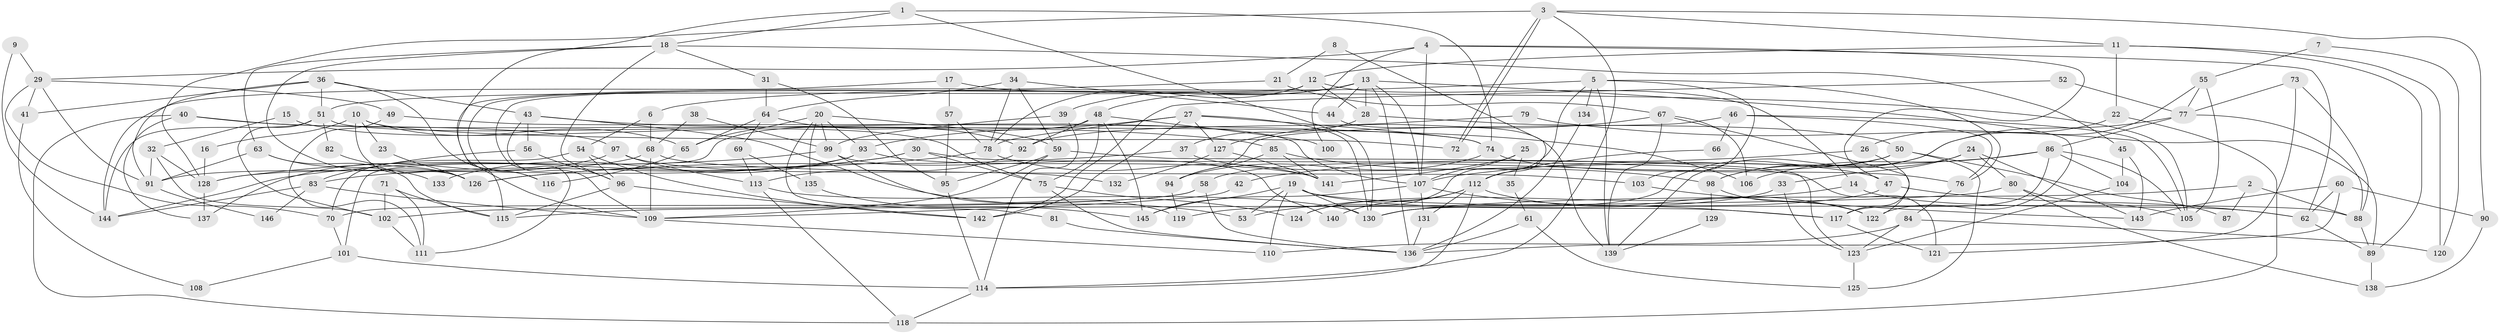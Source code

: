 // Generated by graph-tools (version 1.1) at 2025/02/03/09/25 03:02:13]
// undirected, 146 vertices, 292 edges
graph export_dot {
graph [start="1"]
  node [color=gray90,style=filled];
  1;
  2;
  3;
  4;
  5;
  6;
  7;
  8;
  9;
  10;
  11;
  12;
  13;
  14;
  15;
  16;
  17;
  18;
  19;
  20;
  21;
  22;
  23;
  24;
  25;
  26;
  27;
  28;
  29;
  30;
  31;
  32;
  33;
  34;
  35;
  36;
  37;
  38;
  39;
  40;
  41;
  42;
  43;
  44;
  45;
  46;
  47;
  48;
  49;
  50;
  51;
  52;
  53;
  54;
  55;
  56;
  57;
  58;
  59;
  60;
  61;
  62;
  63;
  64;
  65;
  66;
  67;
  68;
  69;
  70;
  71;
  72;
  73;
  74;
  75;
  76;
  77;
  78;
  79;
  80;
  81;
  82;
  83;
  84;
  85;
  86;
  87;
  88;
  89;
  90;
  91;
  92;
  93;
  94;
  95;
  96;
  97;
  98;
  99;
  100;
  101;
  102;
  103;
  104;
  105;
  106;
  107;
  108;
  109;
  110;
  111;
  112;
  113;
  114;
  115;
  116;
  117;
  118;
  119;
  120;
  121;
  122;
  123;
  124;
  125;
  126;
  127;
  128;
  129;
  130;
  131;
  132;
  133;
  134;
  135;
  136;
  137;
  138;
  139;
  140;
  141;
  142;
  143;
  144;
  145;
  146;
  1 -- 109;
  1 -- 18;
  1 -- 74;
  1 -- 130;
  2 -- 130;
  2 -- 88;
  2 -- 87;
  3 -- 72;
  3 -- 72;
  3 -- 128;
  3 -- 11;
  3 -- 90;
  3 -- 114;
  4 -- 47;
  4 -- 107;
  4 -- 29;
  4 -- 62;
  4 -- 100;
  5 -- 6;
  5 -- 76;
  5 -- 103;
  5 -- 124;
  5 -- 134;
  5 -- 139;
  6 -- 54;
  6 -- 68;
  7 -- 120;
  7 -- 55;
  8 -- 21;
  8 -- 112;
  9 -- 144;
  9 -- 29;
  10 -- 65;
  10 -- 126;
  10 -- 16;
  10 -- 23;
  10 -- 72;
  11 -- 89;
  11 -- 12;
  11 -- 22;
  11 -- 120;
  12 -- 28;
  12 -- 14;
  12 -- 78;
  12 -- 111;
  12 -- 116;
  13 -- 44;
  13 -- 122;
  13 -- 28;
  13 -- 39;
  13 -- 48;
  13 -- 51;
  13 -- 107;
  13 -- 136;
  14 -- 62;
  14 -- 53;
  15 -- 75;
  15 -- 32;
  16 -- 128;
  17 -- 144;
  17 -- 57;
  17 -- 105;
  18 -- 96;
  18 -- 126;
  18 -- 31;
  18 -- 45;
  18 -- 63;
  19 -- 145;
  19 -- 117;
  19 -- 53;
  19 -- 88;
  19 -- 110;
  19 -- 130;
  20 -- 99;
  20 -- 135;
  20 -- 59;
  20 -- 65;
  20 -- 81;
  20 -- 93;
  21 -- 115;
  21 -- 67;
  22 -- 118;
  22 -- 26;
  23 -- 126;
  24 -- 33;
  24 -- 143;
  24 -- 80;
  24 -- 98;
  25 -- 141;
  25 -- 107;
  25 -- 35;
  26 -- 117;
  26 -- 42;
  27 -- 74;
  27 -- 130;
  27 -- 78;
  27 -- 93;
  27 -- 127;
  27 -- 142;
  28 -- 50;
  28 -- 37;
  29 -- 91;
  29 -- 41;
  29 -- 49;
  29 -- 70;
  30 -- 144;
  30 -- 121;
  30 -- 75;
  30 -- 83;
  31 -- 64;
  31 -- 95;
  32 -- 102;
  32 -- 128;
  32 -- 91;
  33 -- 123;
  33 -- 119;
  34 -- 78;
  34 -- 59;
  34 -- 44;
  34 -- 64;
  35 -- 61;
  36 -- 91;
  36 -- 51;
  36 -- 41;
  36 -- 43;
  36 -- 116;
  37 -- 47;
  37 -- 126;
  38 -- 68;
  38 -- 99;
  39 -- 114;
  39 -- 99;
  40 -- 118;
  40 -- 85;
  40 -- 97;
  40 -- 137;
  41 -- 108;
  42 -- 109;
  43 -- 53;
  43 -- 56;
  43 -- 106;
  43 -- 109;
  44 -- 139;
  45 -- 143;
  45 -- 104;
  46 -- 105;
  46 -- 76;
  46 -- 66;
  46 -- 94;
  47 -- 130;
  47 -- 62;
  48 -- 75;
  48 -- 92;
  48 -- 100;
  48 -- 101;
  48 -- 145;
  49 -- 111;
  49 -- 74;
  50 -- 130;
  50 -- 58;
  50 -- 87;
  50 -- 125;
  51 -- 102;
  51 -- 82;
  51 -- 107;
  51 -- 144;
  52 -- 77;
  52 -- 142;
  54 -- 96;
  54 -- 70;
  54 -- 142;
  55 -- 98;
  55 -- 105;
  55 -- 77;
  56 -- 83;
  56 -- 96;
  57 -- 95;
  57 -- 78;
  58 -- 136;
  58 -- 70;
  58 -- 102;
  59 -- 95;
  59 -- 109;
  59 -- 123;
  60 -- 136;
  60 -- 62;
  60 -- 90;
  60 -- 143;
  61 -- 125;
  61 -- 136;
  62 -- 89;
  63 -- 115;
  63 -- 91;
  63 -- 133;
  64 -- 65;
  64 -- 69;
  64 -- 92;
  65 -- 116;
  66 -- 112;
  67 -- 127;
  67 -- 106;
  67 -- 122;
  67 -- 139;
  68 -- 91;
  68 -- 109;
  68 -- 103;
  69 -- 113;
  69 -- 135;
  70 -- 101;
  71 -- 115;
  71 -- 111;
  71 -- 102;
  73 -- 88;
  73 -- 77;
  73 -- 121;
  74 -- 76;
  74 -- 94;
  75 -- 124;
  75 -- 136;
  76 -- 84;
  77 -- 139;
  77 -- 86;
  77 -- 88;
  78 -- 126;
  78 -- 141;
  79 -- 92;
  79 -- 89;
  80 -- 105;
  80 -- 115;
  80 -- 138;
  81 -- 136;
  82 -- 126;
  83 -- 109;
  83 -- 144;
  83 -- 146;
  84 -- 123;
  84 -- 110;
  84 -- 120;
  85 -- 94;
  85 -- 141;
  85 -- 98;
  86 -- 107;
  86 -- 104;
  86 -- 105;
  86 -- 106;
  86 -- 117;
  88 -- 89;
  89 -- 138;
  90 -- 138;
  91 -- 146;
  92 -- 113;
  93 -- 128;
  93 -- 133;
  93 -- 141;
  94 -- 119;
  95 -- 114;
  96 -- 142;
  96 -- 115;
  97 -- 113;
  97 -- 132;
  97 -- 137;
  98 -- 122;
  98 -- 129;
  99 -- 128;
  99 -- 119;
  99 -- 140;
  101 -- 114;
  101 -- 108;
  102 -- 111;
  103 -- 143;
  104 -- 123;
  107 -- 117;
  107 -- 131;
  107 -- 145;
  109 -- 110;
  112 -- 131;
  112 -- 122;
  112 -- 114;
  112 -- 124;
  112 -- 140;
  113 -- 130;
  113 -- 118;
  114 -- 118;
  117 -- 121;
  123 -- 125;
  127 -- 141;
  127 -- 132;
  128 -- 137;
  129 -- 139;
  131 -- 136;
  134 -- 136;
  135 -- 145;
}
